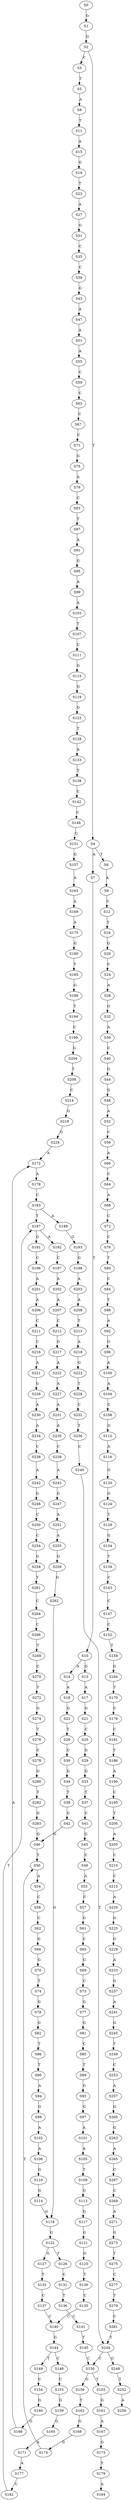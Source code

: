 strict digraph  {
	S0 -> S1 [ label = G ];
	S1 -> S2 [ label = G ];
	S2 -> S3 [ label = C ];
	S2 -> S4 [ label = T ];
	S3 -> S5 [ label = T ];
	S4 -> S6 [ label = T ];
	S4 -> S7 [ label = A ];
	S5 -> S8 [ label = A ];
	S6 -> S9 [ label = A ];
	S7 -> S10 [ label = T ];
	S8 -> S11 [ label = T ];
	S9 -> S12 [ label = C ];
	S10 -> S13 [ label = G ];
	S10 -> S14 [ label = A ];
	S11 -> S15 [ label = A ];
	S12 -> S16 [ label = T ];
	S13 -> S17 [ label = A ];
	S14 -> S18 [ label = A ];
	S15 -> S19 [ label = G ];
	S16 -> S20 [ label = G ];
	S17 -> S21 [ label = G ];
	S18 -> S22 [ label = G ];
	S19 -> S23 [ label = T ];
	S20 -> S24 [ label = C ];
	S21 -> S25 [ label = C ];
	S22 -> S26 [ label = T ];
	S23 -> S27 [ label = A ];
	S24 -> S28 [ label = A ];
	S25 -> S29 [ label = G ];
	S26 -> S30 [ label = C ];
	S27 -> S31 [ label = G ];
	S28 -> S32 [ label = G ];
	S29 -> S33 [ label = G ];
	S30 -> S34 [ label = G ];
	S31 -> S35 [ label = C ];
	S32 -> S36 [ label = A ];
	S33 -> S37 [ label = T ];
	S34 -> S38 [ label = T ];
	S35 -> S39 [ label = C ];
	S36 -> S40 [ label = C ];
	S37 -> S41 [ label = C ];
	S38 -> S42 [ label = G ];
	S39 -> S43 [ label = G ];
	S40 -> S44 [ label = G ];
	S41 -> S45 [ label = G ];
	S42 -> S46 [ label = G ];
	S43 -> S47 [ label = A ];
	S44 -> S48 [ label = G ];
	S45 -> S49 [ label = C ];
	S46 -> S50 [ label = T ];
	S47 -> S51 [ label = A ];
	S48 -> S52 [ label = A ];
	S49 -> S53 [ label = A ];
	S50 -> S54 [ label = A ];
	S51 -> S55 [ label = A ];
	S52 -> S56 [ label = C ];
	S53 -> S57 [ label = C ];
	S54 -> S58 [ label = C ];
	S55 -> S59 [ label = C ];
	S56 -> S60 [ label = A ];
	S57 -> S61 [ label = G ];
	S58 -> S62 [ label = C ];
	S59 -> S63 [ label = C ];
	S60 -> S64 [ label = C ];
	S61 -> S65 [ label = C ];
	S62 -> S66 [ label = G ];
	S63 -> S67 [ label = C ];
	S64 -> S68 [ label = A ];
	S65 -> S69 [ label = G ];
	S66 -> S70 [ label = G ];
	S67 -> S71 [ label = C ];
	S68 -> S72 [ label = C ];
	S69 -> S73 [ label = C ];
	S70 -> S74 [ label = T ];
	S71 -> S75 [ label = G ];
	S72 -> S76 [ label = C ];
	S73 -> S77 [ label = G ];
	S74 -> S78 [ label = G ];
	S75 -> S79 [ label = A ];
	S76 -> S80 [ label = T ];
	S77 -> S81 [ label = G ];
	S78 -> S82 [ label = G ];
	S79 -> S83 [ label = C ];
	S80 -> S84 [ label = C ];
	S81 -> S85 [ label = C ];
	S82 -> S86 [ label = T ];
	S83 -> S87 [ label = T ];
	S84 -> S88 [ label = T ];
	S85 -> S89 [ label = T ];
	S86 -> S90 [ label = T ];
	S87 -> S91 [ label = A ];
	S88 -> S92 [ label = A ];
	S89 -> S93 [ label = G ];
	S90 -> S94 [ label = A ];
	S91 -> S95 [ label = G ];
	S92 -> S96 [ label = G ];
	S93 -> S97 [ label = G ];
	S94 -> S98 [ label = G ];
	S95 -> S99 [ label = A ];
	S96 -> S100 [ label = A ];
	S97 -> S101 [ label = A ];
	S98 -> S102 [ label = A ];
	S99 -> S103 [ label = A ];
	S100 -> S104 [ label = A ];
	S101 -> S105 [ label = A ];
	S102 -> S106 [ label = A ];
	S103 -> S107 [ label = T ];
	S104 -> S108 [ label = C ];
	S105 -> S109 [ label = T ];
	S106 -> S110 [ label = G ];
	S107 -> S111 [ label = C ];
	S108 -> S112 [ label = G ];
	S109 -> S113 [ label = G ];
	S110 -> S114 [ label = G ];
	S111 -> S115 [ label = G ];
	S112 -> S116 [ label = A ];
	S113 -> S117 [ label = G ];
	S114 -> S118 [ label = G ];
	S115 -> S119 [ label = G ];
	S116 -> S120 [ label = G ];
	S117 -> S121 [ label = G ];
	S118 -> S122 [ label = G ];
	S119 -> S123 [ label = G ];
	S120 -> S124 [ label = G ];
	S121 -> S125 [ label = G ];
	S122 -> S126 [ label = T ];
	S122 -> S127 [ label = G ];
	S123 -> S128 [ label = T ];
	S124 -> S129 [ label = T ];
	S125 -> S130 [ label = T ];
	S126 -> S131 [ label = C ];
	S127 -> S132 [ label = T ];
	S128 -> S133 [ label = A ];
	S129 -> S134 [ label = G ];
	S130 -> S135 [ label = C ];
	S131 -> S136 [ label = T ];
	S132 -> S137 [ label = C ];
	S133 -> S138 [ label = T ];
	S134 -> S139 [ label = T ];
	S135 -> S140 [ label = C ];
	S136 -> S141 [ label = C ];
	S137 -> S140 [ label = C ];
	S138 -> S142 [ label = C ];
	S139 -> S143 [ label = C ];
	S140 -> S144 [ label = G ];
	S141 -> S145 [ label = T ];
	S142 -> S146 [ label = C ];
	S143 -> S147 [ label = C ];
	S144 -> S148 [ label = C ];
	S144 -> S149 [ label = T ];
	S145 -> S150 [ label = C ];
	S146 -> S151 [ label = C ];
	S147 -> S152 [ label = C ];
	S148 -> S153 [ label = C ];
	S149 -> S154 [ label = C ];
	S150 -> S155 [ label = T ];
	S150 -> S156 [ label = G ];
	S151 -> S157 [ label = G ];
	S152 -> S158 [ label = T ];
	S153 -> S159 [ label = G ];
	S154 -> S160 [ label = G ];
	S155 -> S161 [ label = G ];
	S156 -> S162 [ label = T ];
	S157 -> S163 [ label = A ];
	S158 -> S164 [ label = G ];
	S159 -> S165 [ label = G ];
	S160 -> S166 [ label = G ];
	S161 -> S167 [ label = A ];
	S162 -> S168 [ label = G ];
	S163 -> S169 [ label = A ];
	S164 -> S170 [ label = T ];
	S165 -> S171 [ label = A ];
	S166 -> S172 [ label = A ];
	S167 -> S173 [ label = G ];
	S168 -> S174 [ label = G ];
	S169 -> S175 [ label = A ];
	S170 -> S176 [ label = C ];
	S171 -> S177 [ label = A ];
	S172 -> S178 [ label = A ];
	S173 -> S179 [ label = T ];
	S174 -> S50 [ label = T ];
	S175 -> S180 [ label = G ];
	S176 -> S181 [ label = C ];
	S177 -> S182 [ label = C ];
	S178 -> S183 [ label = C ];
	S179 -> S184 [ label = A ];
	S180 -> S185 [ label = T ];
	S181 -> S186 [ label = T ];
	S182 -> S187 [ label = T ];
	S183 -> S188 [ label = A ];
	S183 -> S187 [ label = T ];
	S185 -> S189 [ label = G ];
	S186 -> S190 [ label = A ];
	S187 -> S191 [ label = G ];
	S187 -> S192 [ label = A ];
	S188 -> S193 [ label = G ];
	S189 -> S194 [ label = T ];
	S190 -> S195 [ label = C ];
	S191 -> S196 [ label = C ];
	S192 -> S197 [ label = C ];
	S193 -> S198 [ label = G ];
	S194 -> S199 [ label = C ];
	S195 -> S200 [ label = T ];
	S196 -> S201 [ label = A ];
	S197 -> S202 [ label = A ];
	S198 -> S203 [ label = A ];
	S199 -> S204 [ label = G ];
	S200 -> S205 [ label = A ];
	S201 -> S206 [ label = A ];
	S202 -> S207 [ label = A ];
	S203 -> S208 [ label = A ];
	S204 -> S209 [ label = T ];
	S205 -> S210 [ label = C ];
	S206 -> S211 [ label = C ];
	S207 -> S212 [ label = C ];
	S208 -> S213 [ label = T ];
	S209 -> S214 [ label = C ];
	S210 -> S215 [ label = C ];
	S211 -> S216 [ label = C ];
	S212 -> S217 [ label = G ];
	S213 -> S218 [ label = A ];
	S214 -> S219 [ label = G ];
	S215 -> S220 [ label = A ];
	S216 -> S221 [ label = A ];
	S217 -> S222 [ label = A ];
	S218 -> S223 [ label = G ];
	S219 -> S224 [ label = G ];
	S220 -> S225 [ label = G ];
	S221 -> S226 [ label = G ];
	S222 -> S227 [ label = A ];
	S223 -> S228 [ label = T ];
	S224 -> S172 [ label = A ];
	S225 -> S229 [ label = G ];
	S226 -> S230 [ label = A ];
	S227 -> S231 [ label = A ];
	S228 -> S232 [ label = C ];
	S229 -> S233 [ label = A ];
	S230 -> S234 [ label = A ];
	S231 -> S235 [ label = A ];
	S232 -> S236 [ label = T ];
	S233 -> S237 [ label = G ];
	S234 -> S238 [ label = C ];
	S235 -> S239 [ label = C ];
	S236 -> S240 [ label = C ];
	S237 -> S241 [ label = A ];
	S238 -> S242 [ label = A ];
	S239 -> S243 [ label = A ];
	S240 -> S244 [ label = T ];
	S241 -> S245 [ label = G ];
	S242 -> S246 [ label = G ];
	S243 -> S247 [ label = G ];
	S244 -> S150 [ label = C ];
	S244 -> S248 [ label = G ];
	S245 -> S249 [ label = T ];
	S246 -> S250 [ label = C ];
	S247 -> S251 [ label = A ];
	S248 -> S252 [ label = T ];
	S249 -> S253 [ label = C ];
	S250 -> S254 [ label = C ];
	S251 -> S255 [ label = A ];
	S252 -> S256 [ label = A ];
	S253 -> S257 [ label = A ];
	S254 -> S258 [ label = G ];
	S255 -> S259 [ label = G ];
	S257 -> S260 [ label = G ];
	S258 -> S261 [ label = T ];
	S259 -> S262 [ label = G ];
	S260 -> S263 [ label = G ];
	S261 -> S264 [ label = C ];
	S262 -> S118 [ label = G ];
	S263 -> S265 [ label = A ];
	S264 -> S266 [ label = C ];
	S265 -> S267 [ label = C ];
	S266 -> S268 [ label = T ];
	S267 -> S269 [ label = C ];
	S268 -> S270 [ label = C ];
	S269 -> S271 [ label = A ];
	S270 -> S272 [ label = T ];
	S271 -> S273 [ label = G ];
	S272 -> S274 [ label = G ];
	S273 -> S275 [ label = T ];
	S274 -> S276 [ label = T ];
	S275 -> S277 [ label = C ];
	S276 -> S278 [ label = C ];
	S277 -> S279 [ label = T ];
	S278 -> S280 [ label = G ];
	S279 -> S281 [ label = C ];
	S280 -> S282 [ label = T ];
	S281 -> S244 [ label = T ];
	S282 -> S283 [ label = G ];
	S283 -> S46 [ label = G ];
}
